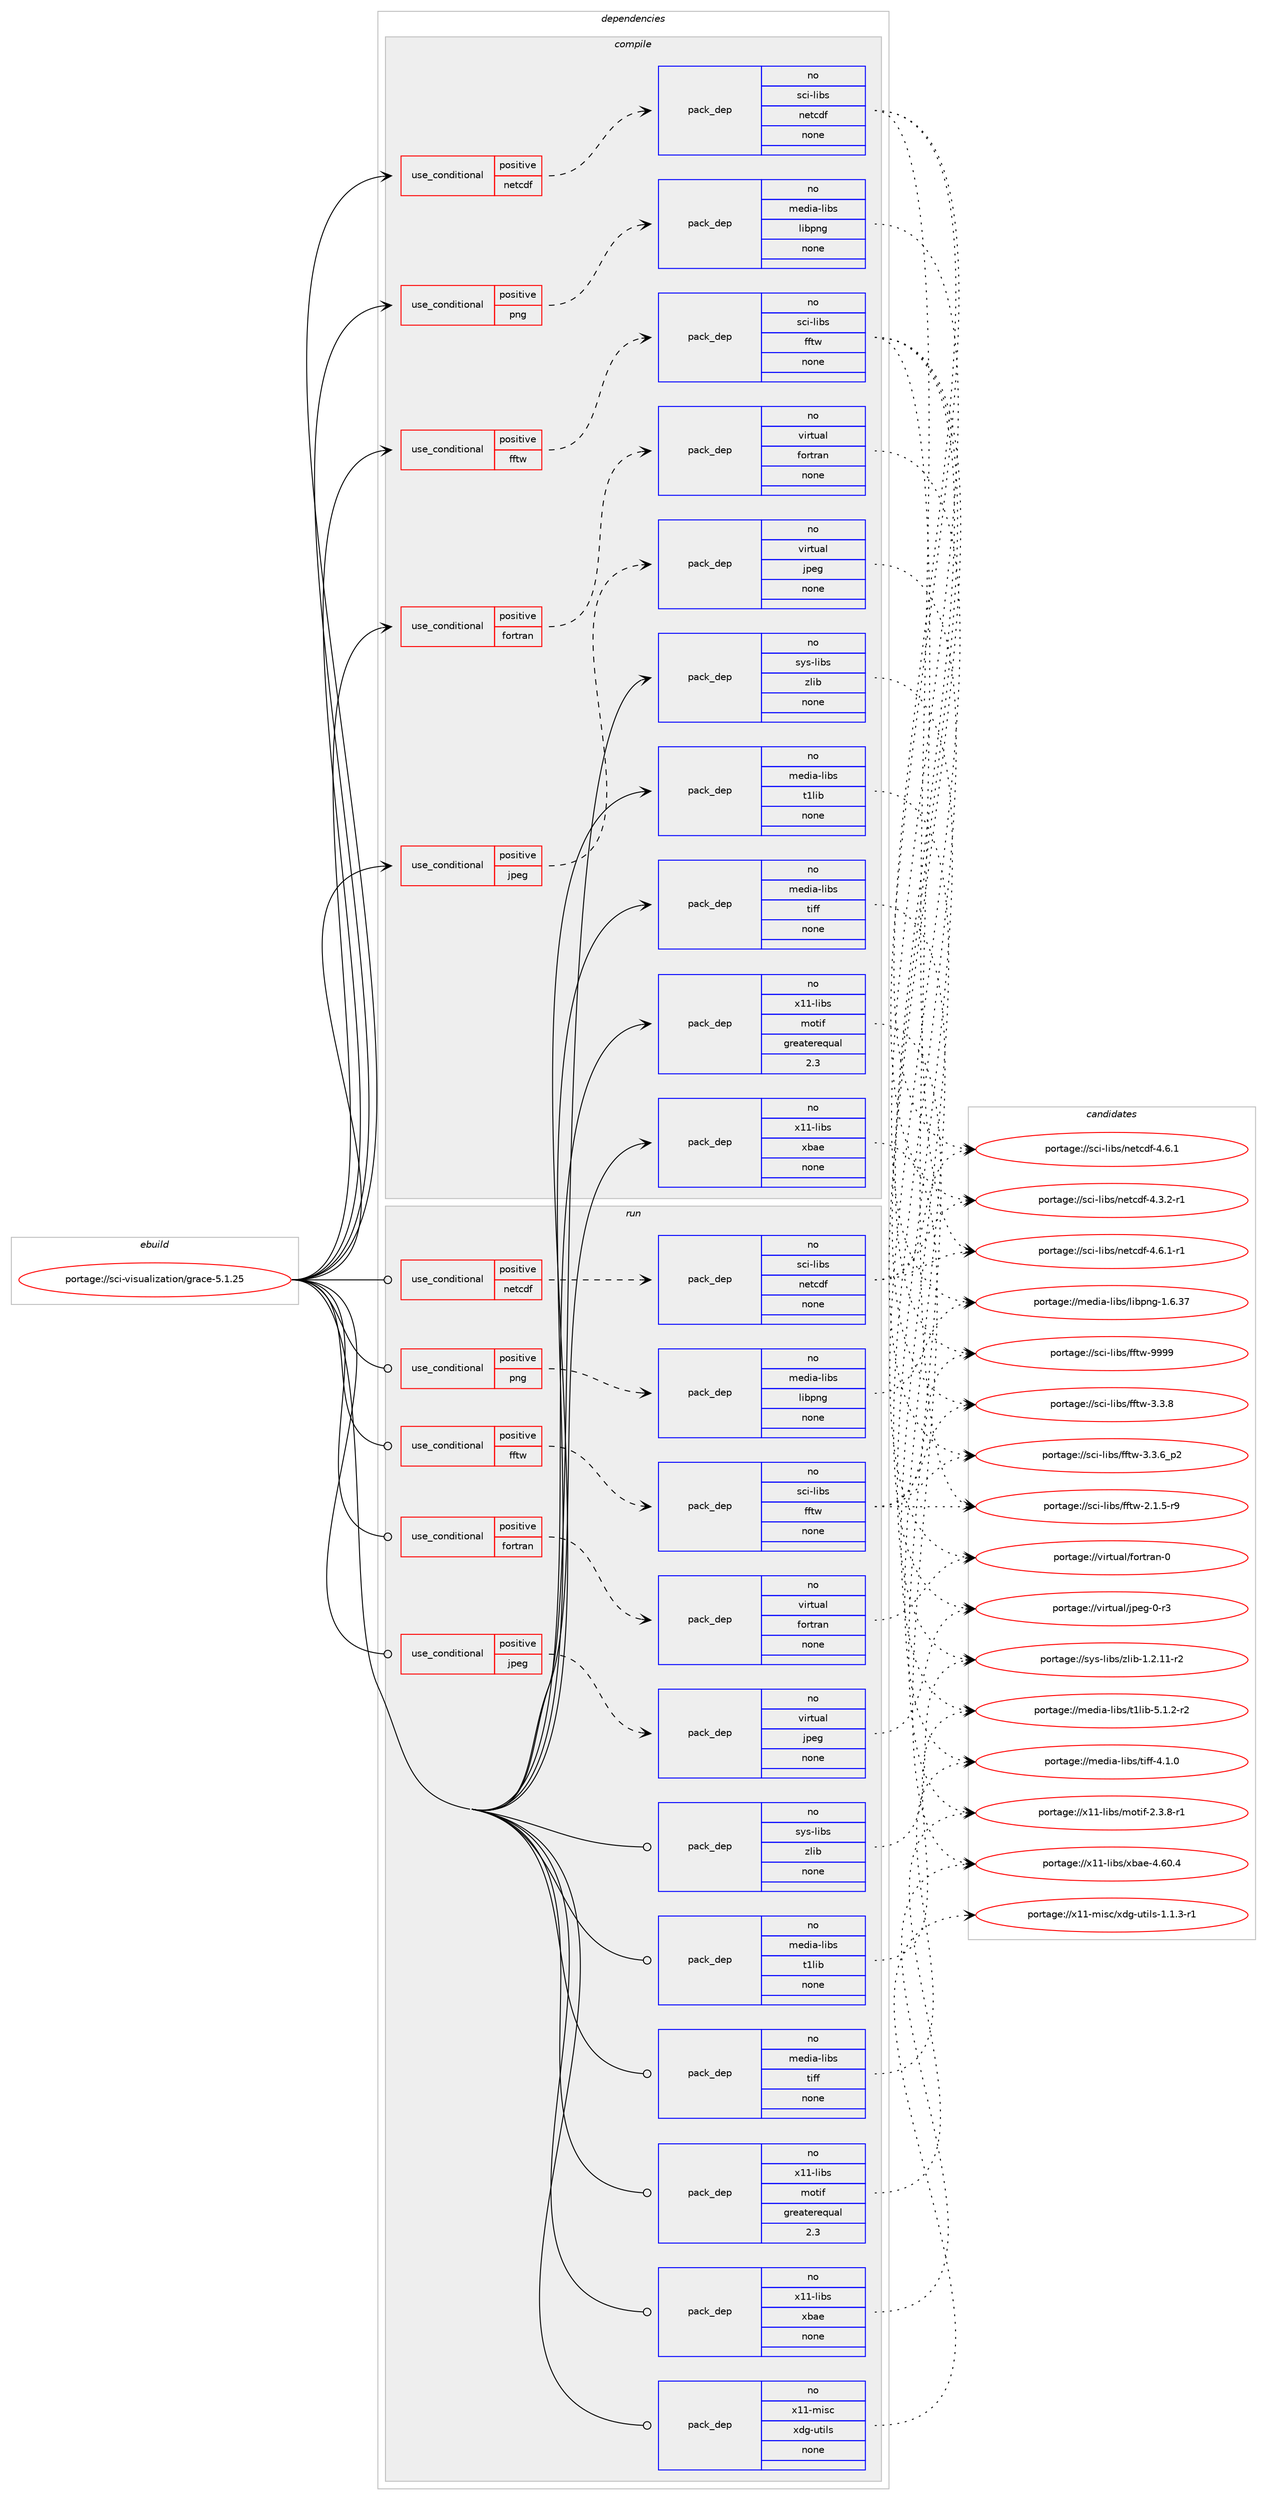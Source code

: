 digraph prolog {

# *************
# Graph options
# *************

newrank=true;
concentrate=true;
compound=true;
graph [rankdir=LR,fontname=Helvetica,fontsize=10,ranksep=1.5];#, ranksep=2.5, nodesep=0.2];
edge  [arrowhead=vee];
node  [fontname=Helvetica,fontsize=10];

# **********
# The ebuild
# **********

subgraph cluster_leftcol {
color=gray;
rank=same;
label=<<i>ebuild</i>>;
id [label="portage://sci-visualization/grace-5.1.25", color=red, width=4, href="../sci-visualization/grace-5.1.25.svg"];
}

# ****************
# The dependencies
# ****************

subgraph cluster_midcol {
color=gray;
label=<<i>dependencies</i>>;
subgraph cluster_compile {
fillcolor="#eeeeee";
style=filled;
label=<<i>compile</i>>;
subgraph cond8992 {
dependency44156 [label=<<TABLE BORDER="0" CELLBORDER="1" CELLSPACING="0" CELLPADDING="4"><TR><TD ROWSPAN="3" CELLPADDING="10">use_conditional</TD></TR><TR><TD>positive</TD></TR><TR><TD>fftw</TD></TR></TABLE>>, shape=none, color=red];
subgraph pack34183 {
dependency44157 [label=<<TABLE BORDER="0" CELLBORDER="1" CELLSPACING="0" CELLPADDING="4" WIDTH="220"><TR><TD ROWSPAN="6" CELLPADDING="30">pack_dep</TD></TR><TR><TD WIDTH="110">no</TD></TR><TR><TD>sci-libs</TD></TR><TR><TD>fftw</TD></TR><TR><TD>none</TD></TR><TR><TD></TD></TR></TABLE>>, shape=none, color=blue];
}
dependency44156:e -> dependency44157:w [weight=20,style="dashed",arrowhead="vee"];
}
id:e -> dependency44156:w [weight=20,style="solid",arrowhead="vee"];
subgraph cond8993 {
dependency44158 [label=<<TABLE BORDER="0" CELLBORDER="1" CELLSPACING="0" CELLPADDING="4"><TR><TD ROWSPAN="3" CELLPADDING="10">use_conditional</TD></TR><TR><TD>positive</TD></TR><TR><TD>fortran</TD></TR></TABLE>>, shape=none, color=red];
subgraph pack34184 {
dependency44159 [label=<<TABLE BORDER="0" CELLBORDER="1" CELLSPACING="0" CELLPADDING="4" WIDTH="220"><TR><TD ROWSPAN="6" CELLPADDING="30">pack_dep</TD></TR><TR><TD WIDTH="110">no</TD></TR><TR><TD>virtual</TD></TR><TR><TD>fortran</TD></TR><TR><TD>none</TD></TR><TR><TD></TD></TR></TABLE>>, shape=none, color=blue];
}
dependency44158:e -> dependency44159:w [weight=20,style="dashed",arrowhead="vee"];
}
id:e -> dependency44158:w [weight=20,style="solid",arrowhead="vee"];
subgraph cond8994 {
dependency44160 [label=<<TABLE BORDER="0" CELLBORDER="1" CELLSPACING="0" CELLPADDING="4"><TR><TD ROWSPAN="3" CELLPADDING="10">use_conditional</TD></TR><TR><TD>positive</TD></TR><TR><TD>jpeg</TD></TR></TABLE>>, shape=none, color=red];
subgraph pack34185 {
dependency44161 [label=<<TABLE BORDER="0" CELLBORDER="1" CELLSPACING="0" CELLPADDING="4" WIDTH="220"><TR><TD ROWSPAN="6" CELLPADDING="30">pack_dep</TD></TR><TR><TD WIDTH="110">no</TD></TR><TR><TD>virtual</TD></TR><TR><TD>jpeg</TD></TR><TR><TD>none</TD></TR><TR><TD></TD></TR></TABLE>>, shape=none, color=blue];
}
dependency44160:e -> dependency44161:w [weight=20,style="dashed",arrowhead="vee"];
}
id:e -> dependency44160:w [weight=20,style="solid",arrowhead="vee"];
subgraph cond8995 {
dependency44162 [label=<<TABLE BORDER="0" CELLBORDER="1" CELLSPACING="0" CELLPADDING="4"><TR><TD ROWSPAN="3" CELLPADDING="10">use_conditional</TD></TR><TR><TD>positive</TD></TR><TR><TD>netcdf</TD></TR></TABLE>>, shape=none, color=red];
subgraph pack34186 {
dependency44163 [label=<<TABLE BORDER="0" CELLBORDER="1" CELLSPACING="0" CELLPADDING="4" WIDTH="220"><TR><TD ROWSPAN="6" CELLPADDING="30">pack_dep</TD></TR><TR><TD WIDTH="110">no</TD></TR><TR><TD>sci-libs</TD></TR><TR><TD>netcdf</TD></TR><TR><TD>none</TD></TR><TR><TD></TD></TR></TABLE>>, shape=none, color=blue];
}
dependency44162:e -> dependency44163:w [weight=20,style="dashed",arrowhead="vee"];
}
id:e -> dependency44162:w [weight=20,style="solid",arrowhead="vee"];
subgraph cond8996 {
dependency44164 [label=<<TABLE BORDER="0" CELLBORDER="1" CELLSPACING="0" CELLPADDING="4"><TR><TD ROWSPAN="3" CELLPADDING="10">use_conditional</TD></TR><TR><TD>positive</TD></TR><TR><TD>png</TD></TR></TABLE>>, shape=none, color=red];
subgraph pack34187 {
dependency44165 [label=<<TABLE BORDER="0" CELLBORDER="1" CELLSPACING="0" CELLPADDING="4" WIDTH="220"><TR><TD ROWSPAN="6" CELLPADDING="30">pack_dep</TD></TR><TR><TD WIDTH="110">no</TD></TR><TR><TD>media-libs</TD></TR><TR><TD>libpng</TD></TR><TR><TD>none</TD></TR><TR><TD></TD></TR></TABLE>>, shape=none, color=blue];
}
dependency44164:e -> dependency44165:w [weight=20,style="dashed",arrowhead="vee"];
}
id:e -> dependency44164:w [weight=20,style="solid",arrowhead="vee"];
subgraph pack34188 {
dependency44166 [label=<<TABLE BORDER="0" CELLBORDER="1" CELLSPACING="0" CELLPADDING="4" WIDTH="220"><TR><TD ROWSPAN="6" CELLPADDING="30">pack_dep</TD></TR><TR><TD WIDTH="110">no</TD></TR><TR><TD>media-libs</TD></TR><TR><TD>t1lib</TD></TR><TR><TD>none</TD></TR><TR><TD></TD></TR></TABLE>>, shape=none, color=blue];
}
id:e -> dependency44166:w [weight=20,style="solid",arrowhead="vee"];
subgraph pack34189 {
dependency44167 [label=<<TABLE BORDER="0" CELLBORDER="1" CELLSPACING="0" CELLPADDING="4" WIDTH="220"><TR><TD ROWSPAN="6" CELLPADDING="30">pack_dep</TD></TR><TR><TD WIDTH="110">no</TD></TR><TR><TD>media-libs</TD></TR><TR><TD>tiff</TD></TR><TR><TD>none</TD></TR><TR><TD></TD></TR></TABLE>>, shape=none, color=blue];
}
id:e -> dependency44167:w [weight=20,style="solid",arrowhead="vee"];
subgraph pack34190 {
dependency44168 [label=<<TABLE BORDER="0" CELLBORDER="1" CELLSPACING="0" CELLPADDING="4" WIDTH="220"><TR><TD ROWSPAN="6" CELLPADDING="30">pack_dep</TD></TR><TR><TD WIDTH="110">no</TD></TR><TR><TD>sys-libs</TD></TR><TR><TD>zlib</TD></TR><TR><TD>none</TD></TR><TR><TD></TD></TR></TABLE>>, shape=none, color=blue];
}
id:e -> dependency44168:w [weight=20,style="solid",arrowhead="vee"];
subgraph pack34191 {
dependency44169 [label=<<TABLE BORDER="0" CELLBORDER="1" CELLSPACING="0" CELLPADDING="4" WIDTH="220"><TR><TD ROWSPAN="6" CELLPADDING="30">pack_dep</TD></TR><TR><TD WIDTH="110">no</TD></TR><TR><TD>x11-libs</TD></TR><TR><TD>motif</TD></TR><TR><TD>greaterequal</TD></TR><TR><TD>2.3</TD></TR></TABLE>>, shape=none, color=blue];
}
id:e -> dependency44169:w [weight=20,style="solid",arrowhead="vee"];
subgraph pack34192 {
dependency44170 [label=<<TABLE BORDER="0" CELLBORDER="1" CELLSPACING="0" CELLPADDING="4" WIDTH="220"><TR><TD ROWSPAN="6" CELLPADDING="30">pack_dep</TD></TR><TR><TD WIDTH="110">no</TD></TR><TR><TD>x11-libs</TD></TR><TR><TD>xbae</TD></TR><TR><TD>none</TD></TR><TR><TD></TD></TR></TABLE>>, shape=none, color=blue];
}
id:e -> dependency44170:w [weight=20,style="solid",arrowhead="vee"];
}
subgraph cluster_compileandrun {
fillcolor="#eeeeee";
style=filled;
label=<<i>compile and run</i>>;
}
subgraph cluster_run {
fillcolor="#eeeeee";
style=filled;
label=<<i>run</i>>;
subgraph cond8997 {
dependency44171 [label=<<TABLE BORDER="0" CELLBORDER="1" CELLSPACING="0" CELLPADDING="4"><TR><TD ROWSPAN="3" CELLPADDING="10">use_conditional</TD></TR><TR><TD>positive</TD></TR><TR><TD>fftw</TD></TR></TABLE>>, shape=none, color=red];
subgraph pack34193 {
dependency44172 [label=<<TABLE BORDER="0" CELLBORDER="1" CELLSPACING="0" CELLPADDING="4" WIDTH="220"><TR><TD ROWSPAN="6" CELLPADDING="30">pack_dep</TD></TR><TR><TD WIDTH="110">no</TD></TR><TR><TD>sci-libs</TD></TR><TR><TD>fftw</TD></TR><TR><TD>none</TD></TR><TR><TD></TD></TR></TABLE>>, shape=none, color=blue];
}
dependency44171:e -> dependency44172:w [weight=20,style="dashed",arrowhead="vee"];
}
id:e -> dependency44171:w [weight=20,style="solid",arrowhead="odot"];
subgraph cond8998 {
dependency44173 [label=<<TABLE BORDER="0" CELLBORDER="1" CELLSPACING="0" CELLPADDING="4"><TR><TD ROWSPAN="3" CELLPADDING="10">use_conditional</TD></TR><TR><TD>positive</TD></TR><TR><TD>fortran</TD></TR></TABLE>>, shape=none, color=red];
subgraph pack34194 {
dependency44174 [label=<<TABLE BORDER="0" CELLBORDER="1" CELLSPACING="0" CELLPADDING="4" WIDTH="220"><TR><TD ROWSPAN="6" CELLPADDING="30">pack_dep</TD></TR><TR><TD WIDTH="110">no</TD></TR><TR><TD>virtual</TD></TR><TR><TD>fortran</TD></TR><TR><TD>none</TD></TR><TR><TD></TD></TR></TABLE>>, shape=none, color=blue];
}
dependency44173:e -> dependency44174:w [weight=20,style="dashed",arrowhead="vee"];
}
id:e -> dependency44173:w [weight=20,style="solid",arrowhead="odot"];
subgraph cond8999 {
dependency44175 [label=<<TABLE BORDER="0" CELLBORDER="1" CELLSPACING="0" CELLPADDING="4"><TR><TD ROWSPAN="3" CELLPADDING="10">use_conditional</TD></TR><TR><TD>positive</TD></TR><TR><TD>jpeg</TD></TR></TABLE>>, shape=none, color=red];
subgraph pack34195 {
dependency44176 [label=<<TABLE BORDER="0" CELLBORDER="1" CELLSPACING="0" CELLPADDING="4" WIDTH="220"><TR><TD ROWSPAN="6" CELLPADDING="30">pack_dep</TD></TR><TR><TD WIDTH="110">no</TD></TR><TR><TD>virtual</TD></TR><TR><TD>jpeg</TD></TR><TR><TD>none</TD></TR><TR><TD></TD></TR></TABLE>>, shape=none, color=blue];
}
dependency44175:e -> dependency44176:w [weight=20,style="dashed",arrowhead="vee"];
}
id:e -> dependency44175:w [weight=20,style="solid",arrowhead="odot"];
subgraph cond9000 {
dependency44177 [label=<<TABLE BORDER="0" CELLBORDER="1" CELLSPACING="0" CELLPADDING="4"><TR><TD ROWSPAN="3" CELLPADDING="10">use_conditional</TD></TR><TR><TD>positive</TD></TR><TR><TD>netcdf</TD></TR></TABLE>>, shape=none, color=red];
subgraph pack34196 {
dependency44178 [label=<<TABLE BORDER="0" CELLBORDER="1" CELLSPACING="0" CELLPADDING="4" WIDTH="220"><TR><TD ROWSPAN="6" CELLPADDING="30">pack_dep</TD></TR><TR><TD WIDTH="110">no</TD></TR><TR><TD>sci-libs</TD></TR><TR><TD>netcdf</TD></TR><TR><TD>none</TD></TR><TR><TD></TD></TR></TABLE>>, shape=none, color=blue];
}
dependency44177:e -> dependency44178:w [weight=20,style="dashed",arrowhead="vee"];
}
id:e -> dependency44177:w [weight=20,style="solid",arrowhead="odot"];
subgraph cond9001 {
dependency44179 [label=<<TABLE BORDER="0" CELLBORDER="1" CELLSPACING="0" CELLPADDING="4"><TR><TD ROWSPAN="3" CELLPADDING="10">use_conditional</TD></TR><TR><TD>positive</TD></TR><TR><TD>png</TD></TR></TABLE>>, shape=none, color=red];
subgraph pack34197 {
dependency44180 [label=<<TABLE BORDER="0" CELLBORDER="1" CELLSPACING="0" CELLPADDING="4" WIDTH="220"><TR><TD ROWSPAN="6" CELLPADDING="30">pack_dep</TD></TR><TR><TD WIDTH="110">no</TD></TR><TR><TD>media-libs</TD></TR><TR><TD>libpng</TD></TR><TR><TD>none</TD></TR><TR><TD></TD></TR></TABLE>>, shape=none, color=blue];
}
dependency44179:e -> dependency44180:w [weight=20,style="dashed",arrowhead="vee"];
}
id:e -> dependency44179:w [weight=20,style="solid",arrowhead="odot"];
subgraph pack34198 {
dependency44181 [label=<<TABLE BORDER="0" CELLBORDER="1" CELLSPACING="0" CELLPADDING="4" WIDTH="220"><TR><TD ROWSPAN="6" CELLPADDING="30">pack_dep</TD></TR><TR><TD WIDTH="110">no</TD></TR><TR><TD>media-libs</TD></TR><TR><TD>t1lib</TD></TR><TR><TD>none</TD></TR><TR><TD></TD></TR></TABLE>>, shape=none, color=blue];
}
id:e -> dependency44181:w [weight=20,style="solid",arrowhead="odot"];
subgraph pack34199 {
dependency44182 [label=<<TABLE BORDER="0" CELLBORDER="1" CELLSPACING="0" CELLPADDING="4" WIDTH="220"><TR><TD ROWSPAN="6" CELLPADDING="30">pack_dep</TD></TR><TR><TD WIDTH="110">no</TD></TR><TR><TD>media-libs</TD></TR><TR><TD>tiff</TD></TR><TR><TD>none</TD></TR><TR><TD></TD></TR></TABLE>>, shape=none, color=blue];
}
id:e -> dependency44182:w [weight=20,style="solid",arrowhead="odot"];
subgraph pack34200 {
dependency44183 [label=<<TABLE BORDER="0" CELLBORDER="1" CELLSPACING="0" CELLPADDING="4" WIDTH="220"><TR><TD ROWSPAN="6" CELLPADDING="30">pack_dep</TD></TR><TR><TD WIDTH="110">no</TD></TR><TR><TD>sys-libs</TD></TR><TR><TD>zlib</TD></TR><TR><TD>none</TD></TR><TR><TD></TD></TR></TABLE>>, shape=none, color=blue];
}
id:e -> dependency44183:w [weight=20,style="solid",arrowhead="odot"];
subgraph pack34201 {
dependency44184 [label=<<TABLE BORDER="0" CELLBORDER="1" CELLSPACING="0" CELLPADDING="4" WIDTH="220"><TR><TD ROWSPAN="6" CELLPADDING="30">pack_dep</TD></TR><TR><TD WIDTH="110">no</TD></TR><TR><TD>x11-libs</TD></TR><TR><TD>motif</TD></TR><TR><TD>greaterequal</TD></TR><TR><TD>2.3</TD></TR></TABLE>>, shape=none, color=blue];
}
id:e -> dependency44184:w [weight=20,style="solid",arrowhead="odot"];
subgraph pack34202 {
dependency44185 [label=<<TABLE BORDER="0" CELLBORDER="1" CELLSPACING="0" CELLPADDING="4" WIDTH="220"><TR><TD ROWSPAN="6" CELLPADDING="30">pack_dep</TD></TR><TR><TD WIDTH="110">no</TD></TR><TR><TD>x11-libs</TD></TR><TR><TD>xbae</TD></TR><TR><TD>none</TD></TR><TR><TD></TD></TR></TABLE>>, shape=none, color=blue];
}
id:e -> dependency44185:w [weight=20,style="solid",arrowhead="odot"];
subgraph pack34203 {
dependency44186 [label=<<TABLE BORDER="0" CELLBORDER="1" CELLSPACING="0" CELLPADDING="4" WIDTH="220"><TR><TD ROWSPAN="6" CELLPADDING="30">pack_dep</TD></TR><TR><TD WIDTH="110">no</TD></TR><TR><TD>x11-misc</TD></TR><TR><TD>xdg-utils</TD></TR><TR><TD>none</TD></TR><TR><TD></TD></TR></TABLE>>, shape=none, color=blue];
}
id:e -> dependency44186:w [weight=20,style="solid",arrowhead="odot"];
}
}

# **************
# The candidates
# **************

subgraph cluster_choices {
rank=same;
color=gray;
label=<<i>candidates</i>>;

subgraph choice34183 {
color=black;
nodesep=1;
choice115991054510810598115471021021161194557575757 [label="portage://sci-libs/fftw-9999", color=red, width=4,href="../sci-libs/fftw-9999.svg"];
choice11599105451081059811547102102116119455146514656 [label="portage://sci-libs/fftw-3.3.8", color=red, width=4,href="../sci-libs/fftw-3.3.8.svg"];
choice115991054510810598115471021021161194551465146549511250 [label="portage://sci-libs/fftw-3.3.6_p2", color=red, width=4,href="../sci-libs/fftw-3.3.6_p2.svg"];
choice115991054510810598115471021021161194550464946534511457 [label="portage://sci-libs/fftw-2.1.5-r9", color=red, width=4,href="../sci-libs/fftw-2.1.5-r9.svg"];
dependency44157:e -> choice115991054510810598115471021021161194557575757:w [style=dotted,weight="100"];
dependency44157:e -> choice11599105451081059811547102102116119455146514656:w [style=dotted,weight="100"];
dependency44157:e -> choice115991054510810598115471021021161194551465146549511250:w [style=dotted,weight="100"];
dependency44157:e -> choice115991054510810598115471021021161194550464946534511457:w [style=dotted,weight="100"];
}
subgraph choice34184 {
color=black;
nodesep=1;
choice1181051141161179710847102111114116114971104548 [label="portage://virtual/fortran-0", color=red, width=4,href="../virtual/fortran-0.svg"];
dependency44159:e -> choice1181051141161179710847102111114116114971104548:w [style=dotted,weight="100"];
}
subgraph choice34185 {
color=black;
nodesep=1;
choice118105114116117971084710611210110345484511451 [label="portage://virtual/jpeg-0-r3", color=red, width=4,href="../virtual/jpeg-0-r3.svg"];
dependency44161:e -> choice118105114116117971084710611210110345484511451:w [style=dotted,weight="100"];
}
subgraph choice34186 {
color=black;
nodesep=1;
choice11599105451081059811547110101116991001024552465446494511449 [label="portage://sci-libs/netcdf-4.6.1-r1", color=red, width=4,href="../sci-libs/netcdf-4.6.1-r1.svg"];
choice1159910545108105981154711010111699100102455246544649 [label="portage://sci-libs/netcdf-4.6.1", color=red, width=4,href="../sci-libs/netcdf-4.6.1.svg"];
choice11599105451081059811547110101116991001024552465146504511449 [label="portage://sci-libs/netcdf-4.3.2-r1", color=red, width=4,href="../sci-libs/netcdf-4.3.2-r1.svg"];
dependency44163:e -> choice11599105451081059811547110101116991001024552465446494511449:w [style=dotted,weight="100"];
dependency44163:e -> choice1159910545108105981154711010111699100102455246544649:w [style=dotted,weight="100"];
dependency44163:e -> choice11599105451081059811547110101116991001024552465146504511449:w [style=dotted,weight="100"];
}
subgraph choice34187 {
color=black;
nodesep=1;
choice109101100105974510810598115471081059811211010345494654465155 [label="portage://media-libs/libpng-1.6.37", color=red, width=4,href="../media-libs/libpng-1.6.37.svg"];
dependency44165:e -> choice109101100105974510810598115471081059811211010345494654465155:w [style=dotted,weight="100"];
}
subgraph choice34188 {
color=black;
nodesep=1;
choice1091011001059745108105981154711649108105984553464946504511450 [label="portage://media-libs/t1lib-5.1.2-r2", color=red, width=4,href="../media-libs/t1lib-5.1.2-r2.svg"];
dependency44166:e -> choice1091011001059745108105981154711649108105984553464946504511450:w [style=dotted,weight="100"];
}
subgraph choice34189 {
color=black;
nodesep=1;
choice10910110010597451081059811547116105102102455246494648 [label="portage://media-libs/tiff-4.1.0", color=red, width=4,href="../media-libs/tiff-4.1.0.svg"];
dependency44167:e -> choice10910110010597451081059811547116105102102455246494648:w [style=dotted,weight="100"];
}
subgraph choice34190 {
color=black;
nodesep=1;
choice11512111545108105981154712210810598454946504649494511450 [label="portage://sys-libs/zlib-1.2.11-r2", color=red, width=4,href="../sys-libs/zlib-1.2.11-r2.svg"];
dependency44168:e -> choice11512111545108105981154712210810598454946504649494511450:w [style=dotted,weight="100"];
}
subgraph choice34191 {
color=black;
nodesep=1;
choice12049494510810598115471091111161051024550465146564511449 [label="portage://x11-libs/motif-2.3.8-r1", color=red, width=4,href="../x11-libs/motif-2.3.8-r1.svg"];
dependency44169:e -> choice12049494510810598115471091111161051024550465146564511449:w [style=dotted,weight="100"];
}
subgraph choice34192 {
color=black;
nodesep=1;
choice1204949451081059811547120989710145524654484652 [label="portage://x11-libs/xbae-4.60.4", color=red, width=4,href="../x11-libs/xbae-4.60.4.svg"];
dependency44170:e -> choice1204949451081059811547120989710145524654484652:w [style=dotted,weight="100"];
}
subgraph choice34193 {
color=black;
nodesep=1;
choice115991054510810598115471021021161194557575757 [label="portage://sci-libs/fftw-9999", color=red, width=4,href="../sci-libs/fftw-9999.svg"];
choice11599105451081059811547102102116119455146514656 [label="portage://sci-libs/fftw-3.3.8", color=red, width=4,href="../sci-libs/fftw-3.3.8.svg"];
choice115991054510810598115471021021161194551465146549511250 [label="portage://sci-libs/fftw-3.3.6_p2", color=red, width=4,href="../sci-libs/fftw-3.3.6_p2.svg"];
choice115991054510810598115471021021161194550464946534511457 [label="portage://sci-libs/fftw-2.1.5-r9", color=red, width=4,href="../sci-libs/fftw-2.1.5-r9.svg"];
dependency44172:e -> choice115991054510810598115471021021161194557575757:w [style=dotted,weight="100"];
dependency44172:e -> choice11599105451081059811547102102116119455146514656:w [style=dotted,weight="100"];
dependency44172:e -> choice115991054510810598115471021021161194551465146549511250:w [style=dotted,weight="100"];
dependency44172:e -> choice115991054510810598115471021021161194550464946534511457:w [style=dotted,weight="100"];
}
subgraph choice34194 {
color=black;
nodesep=1;
choice1181051141161179710847102111114116114971104548 [label="portage://virtual/fortran-0", color=red, width=4,href="../virtual/fortran-0.svg"];
dependency44174:e -> choice1181051141161179710847102111114116114971104548:w [style=dotted,weight="100"];
}
subgraph choice34195 {
color=black;
nodesep=1;
choice118105114116117971084710611210110345484511451 [label="portage://virtual/jpeg-0-r3", color=red, width=4,href="../virtual/jpeg-0-r3.svg"];
dependency44176:e -> choice118105114116117971084710611210110345484511451:w [style=dotted,weight="100"];
}
subgraph choice34196 {
color=black;
nodesep=1;
choice11599105451081059811547110101116991001024552465446494511449 [label="portage://sci-libs/netcdf-4.6.1-r1", color=red, width=4,href="../sci-libs/netcdf-4.6.1-r1.svg"];
choice1159910545108105981154711010111699100102455246544649 [label="portage://sci-libs/netcdf-4.6.1", color=red, width=4,href="../sci-libs/netcdf-4.6.1.svg"];
choice11599105451081059811547110101116991001024552465146504511449 [label="portage://sci-libs/netcdf-4.3.2-r1", color=red, width=4,href="../sci-libs/netcdf-4.3.2-r1.svg"];
dependency44178:e -> choice11599105451081059811547110101116991001024552465446494511449:w [style=dotted,weight="100"];
dependency44178:e -> choice1159910545108105981154711010111699100102455246544649:w [style=dotted,weight="100"];
dependency44178:e -> choice11599105451081059811547110101116991001024552465146504511449:w [style=dotted,weight="100"];
}
subgraph choice34197 {
color=black;
nodesep=1;
choice109101100105974510810598115471081059811211010345494654465155 [label="portage://media-libs/libpng-1.6.37", color=red, width=4,href="../media-libs/libpng-1.6.37.svg"];
dependency44180:e -> choice109101100105974510810598115471081059811211010345494654465155:w [style=dotted,weight="100"];
}
subgraph choice34198 {
color=black;
nodesep=1;
choice1091011001059745108105981154711649108105984553464946504511450 [label="portage://media-libs/t1lib-5.1.2-r2", color=red, width=4,href="../media-libs/t1lib-5.1.2-r2.svg"];
dependency44181:e -> choice1091011001059745108105981154711649108105984553464946504511450:w [style=dotted,weight="100"];
}
subgraph choice34199 {
color=black;
nodesep=1;
choice10910110010597451081059811547116105102102455246494648 [label="portage://media-libs/tiff-4.1.0", color=red, width=4,href="../media-libs/tiff-4.1.0.svg"];
dependency44182:e -> choice10910110010597451081059811547116105102102455246494648:w [style=dotted,weight="100"];
}
subgraph choice34200 {
color=black;
nodesep=1;
choice11512111545108105981154712210810598454946504649494511450 [label="portage://sys-libs/zlib-1.2.11-r2", color=red, width=4,href="../sys-libs/zlib-1.2.11-r2.svg"];
dependency44183:e -> choice11512111545108105981154712210810598454946504649494511450:w [style=dotted,weight="100"];
}
subgraph choice34201 {
color=black;
nodesep=1;
choice12049494510810598115471091111161051024550465146564511449 [label="portage://x11-libs/motif-2.3.8-r1", color=red, width=4,href="../x11-libs/motif-2.3.8-r1.svg"];
dependency44184:e -> choice12049494510810598115471091111161051024550465146564511449:w [style=dotted,weight="100"];
}
subgraph choice34202 {
color=black;
nodesep=1;
choice1204949451081059811547120989710145524654484652 [label="portage://x11-libs/xbae-4.60.4", color=red, width=4,href="../x11-libs/xbae-4.60.4.svg"];
dependency44185:e -> choice1204949451081059811547120989710145524654484652:w [style=dotted,weight="100"];
}
subgraph choice34203 {
color=black;
nodesep=1;
choice1204949451091051159947120100103451171161051081154549464946514511449 [label="portage://x11-misc/xdg-utils-1.1.3-r1", color=red, width=4,href="../x11-misc/xdg-utils-1.1.3-r1.svg"];
dependency44186:e -> choice1204949451091051159947120100103451171161051081154549464946514511449:w [style=dotted,weight="100"];
}
}

}
